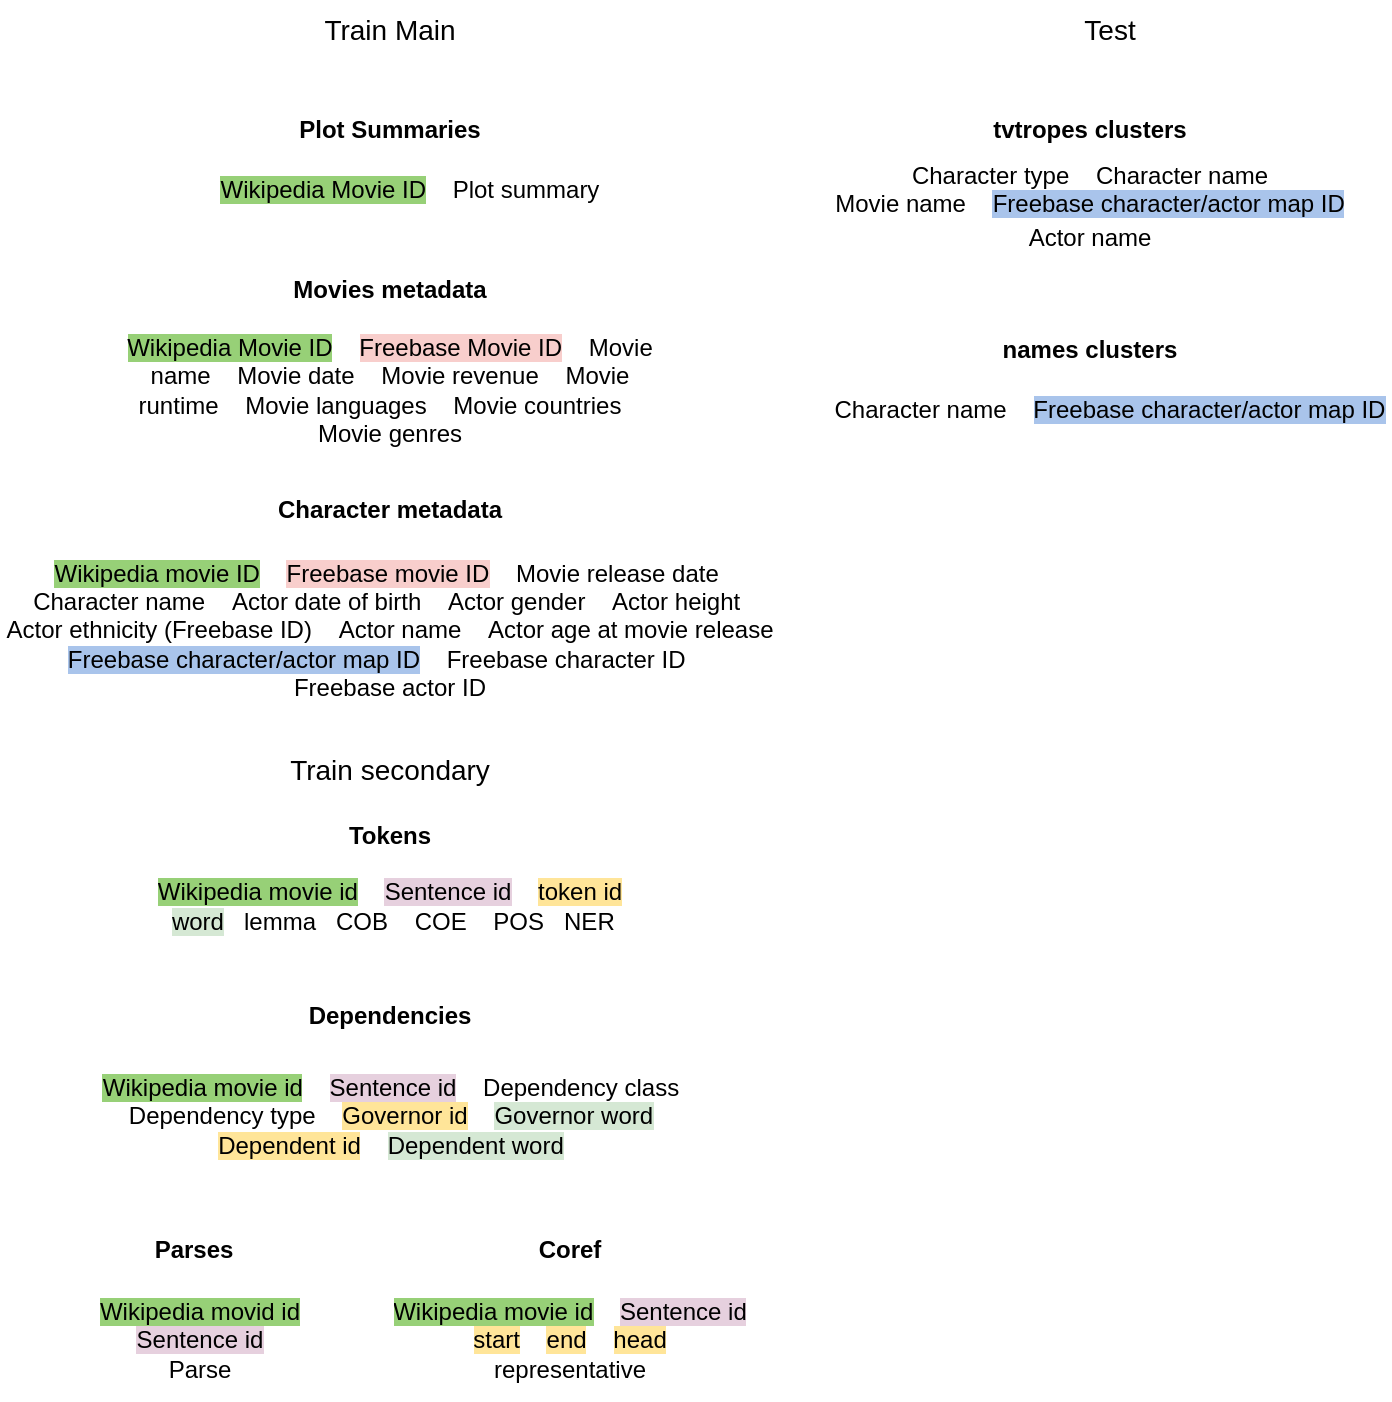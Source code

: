 <mxfile version="22.1.0" type="device">
  <diagram name="Page-1" id="Sbs0IW_ofMHIo77w96EM">
    <mxGraphModel dx="1138" dy="651" grid="0" gridSize="10" guides="1" tooltips="1" connect="1" arrows="1" fold="1" page="1" pageScale="1" pageWidth="850" pageHeight="1100" math="0" shadow="0">
      <root>
        <mxCell id="0" />
        <mxCell id="1" parent="0" />
        <mxCell id="rrxHBZVGt7Xu8-j6ISsB-1" value="Plot Summaries" style="text;html=1;strokeColor=none;fillColor=none;align=center;verticalAlign=middle;whiteSpace=wrap;rounded=0;fontStyle=1" parent="1" vertex="1">
          <mxGeometry x="190" y="100" width="100" height="30" as="geometry" />
        </mxCell>
        <mxCell id="rrxHBZVGt7Xu8-j6ISsB-2" value="Train Main" style="text;html=1;strokeColor=none;fillColor=none;align=center;verticalAlign=middle;whiteSpace=wrap;rounded=0;fontSize=14;" parent="1" vertex="1">
          <mxGeometry x="200" y="50" width="80" height="30" as="geometry" />
        </mxCell>
        <mxCell id="rrxHBZVGt7Xu8-j6ISsB-3" value="Movies metadata" style="text;html=1;strokeColor=none;fillColor=none;align=center;verticalAlign=middle;whiteSpace=wrap;rounded=0;fontStyle=1" parent="1" vertex="1">
          <mxGeometry x="190" y="180" width="100" height="30" as="geometry" />
        </mxCell>
        <mxCell id="rrxHBZVGt7Xu8-j6ISsB-4" value="Character metadata" style="text;html=1;strokeColor=none;fillColor=none;align=center;verticalAlign=middle;whiteSpace=wrap;rounded=0;fontStyle=1" parent="1" vertex="1">
          <mxGeometry x="180" y="290" width="120" height="30" as="geometry" />
        </mxCell>
        <mxCell id="rrxHBZVGt7Xu8-j6ISsB-5" value="Test" style="text;html=1;strokeColor=none;fillColor=none;align=center;verticalAlign=middle;whiteSpace=wrap;rounded=0;fontSize=14;" parent="1" vertex="1">
          <mxGeometry x="570" y="50" width="60" height="30" as="geometry" />
        </mxCell>
        <mxCell id="rrxHBZVGt7Xu8-j6ISsB-6" value="tvtropes clusters" style="text;html=1;strokeColor=none;fillColor=none;align=center;verticalAlign=middle;whiteSpace=wrap;rounded=0;fontStyle=1" parent="1" vertex="1">
          <mxGeometry x="520" y="100" width="140" height="30" as="geometry" />
        </mxCell>
        <mxCell id="rrxHBZVGt7Xu8-j6ISsB-7" value="names clusters" style="text;html=1;strokeColor=none;fillColor=none;align=center;verticalAlign=middle;whiteSpace=wrap;rounded=0;fontStyle=1" parent="1" vertex="1">
          <mxGeometry x="545" y="210" width="90" height="30" as="geometry" />
        </mxCell>
        <mxCell id="rrxHBZVGt7Xu8-j6ISsB-8" value="&lt;span style=&quot;background-color: rgb(151, 208, 119);&quot;&gt;Wikipedia Movie ID&lt;/span&gt;&amp;nbsp; &amp;nbsp; Plot summary" style="text;html=1;strokeColor=none;fillColor=none;align=center;verticalAlign=middle;whiteSpace=wrap;rounded=0;" parent="1" vertex="1">
          <mxGeometry x="150" y="130" width="200" height="30" as="geometry" />
        </mxCell>
        <mxCell id="E25G4tv7lGzhbvOOqOv_-1" value="&lt;p&gt;&lt;span style=&quot;background-color: rgb(151, 208, 119);&quot;&gt;Wikipedia Movie ID&lt;/span&gt;&amp;nbsp; &amp;nbsp; &lt;span style=&quot;background-color: rgb(248, 206, 204);&quot;&gt;Freebase Movie ID&lt;/span&gt;&amp;nbsp; &amp;nbsp; Movie name&amp;nbsp; &amp;nbsp; Movie date&amp;nbsp; &amp;nbsp; Movie revenue&amp;nbsp; &amp;nbsp; Movie runtime&amp;nbsp; &amp;nbsp; Movie languages&amp;nbsp; &amp;nbsp; Movie countries&amp;nbsp; &amp;nbsp; Movie genres&lt;/p&gt;" style="text;html=1;strokeColor=none;fillColor=none;align=center;verticalAlign=middle;whiteSpace=wrap;rounded=0;" parent="1" vertex="1">
          <mxGeometry x="100" y="210" width="280" height="70" as="geometry" />
        </mxCell>
        <mxCell id="E25G4tv7lGzhbvOOqOv_-4" value="&lt;p&gt;&lt;font style=&quot;font-size: 12px;&quot;&gt;&lt;span style=&quot;text-align: start;&quot;&gt;&lt;span style=&quot;background-color: rgb(151, 208, 119);&quot;&gt;Wikipedia movie ID&lt;/span&gt;&amp;nbsp; &amp;nbsp;&amp;nbsp;&lt;/span&gt;&lt;span style=&quot;text-align: start;&quot;&gt;&lt;span style=&quot;background-color: rgb(248, 206, 204);&quot;&gt;Freebase movie ID&lt;/span&gt;&amp;nbsp; &amp;nbsp;&amp;nbsp;&lt;/span&gt;&lt;span style=&quot;text-align: start;&quot;&gt;Movie release date&amp;nbsp; &amp;nbsp;&amp;nbsp;&lt;/span&gt;&lt;span style=&quot;text-align: start;&quot;&gt;Character name&amp;nbsp; &amp;nbsp;&amp;nbsp;&lt;/span&gt;&lt;span style=&quot;text-align: start;&quot;&gt;Actor date of birth&amp;nbsp; &amp;nbsp;&amp;nbsp;&lt;/span&gt;&lt;span style=&quot;text-align: start;&quot;&gt;Actor gender&amp;nbsp; &amp;nbsp;&amp;nbsp;&lt;/span&gt;&lt;span style=&quot;text-align: start;&quot;&gt;Actor height&amp;nbsp; &amp;nbsp; A&lt;/span&gt;&lt;span style=&quot;text-align: start;&quot;&gt;ctor ethnicity (Freebase ID)&amp;nbsp; &amp;nbsp;&amp;nbsp;&lt;/span&gt;&lt;span style=&quot;text-align: start;&quot;&gt;Actor name&amp;nbsp; &amp;nbsp;&amp;nbsp;&lt;/span&gt;&lt;span style=&quot;text-align: start;&quot;&gt;Actor age at movie release&lt;br&gt;&lt;/span&gt;&lt;/font&gt;&lt;font style=&quot;font-size: 12px;&quot;&gt;&lt;span style=&quot;text-align: start;&quot;&gt;&lt;span style=&quot;background-color: rgb(169, 196, 235);&quot;&gt;Freebase character/actor map ID&lt;/span&gt;&amp;nbsp; &amp;nbsp;&amp;nbsp;&lt;/span&gt;&lt;span style=&quot;text-align: start;&quot;&gt;Freebase character ID&amp;nbsp; &amp;nbsp;&amp;nbsp;&lt;br&gt;&lt;/span&gt;&lt;/font&gt;&lt;font style=&quot;font-size: 12px;&quot;&gt;&lt;span style=&quot;text-align: start;&quot;&gt;Freebase actor ID&lt;/span&gt;&lt;/font&gt;&lt;/p&gt;" style="text;html=1;strokeColor=none;fillColor=none;align=center;verticalAlign=middle;whiteSpace=wrap;rounded=0;" parent="1" vertex="1">
          <mxGeometry x="45" y="320" width="390" height="90" as="geometry" />
        </mxCell>
        <mxCell id="E25G4tv7lGzhbvOOqOv_-5" value="Tokens" style="text;html=1;strokeColor=none;fillColor=none;align=center;verticalAlign=middle;whiteSpace=wrap;rounded=0;fontStyle=1" parent="1" vertex="1">
          <mxGeometry x="210" y="453" width="60" height="30" as="geometry" />
        </mxCell>
        <mxCell id="E25G4tv7lGzhbvOOqOv_-6" value="Character name&amp;nbsp; &amp;nbsp;&amp;nbsp;&lt;span style=&quot;background-color: rgb(169, 196, 235);&quot;&gt;Freebase character/actor map ID&lt;/span&gt;" style="text;html=1;strokeColor=none;fillColor=none;align=center;verticalAlign=middle;whiteSpace=wrap;rounded=0;" parent="1" vertex="1">
          <mxGeometry x="460" y="240" width="280" height="30" as="geometry" />
        </mxCell>
        <mxCell id="E25G4tv7lGzhbvOOqOv_-7" value="&lt;p style=&quot;box-sizing: border-box; overflow: auto; padding: 1px 0px; margin-top: 0px; margin-bottom: 0px; line-height: inherit; word-break: break-all; overflow-wrap: break-word; border: 0px; border-radius: 0px; vertical-align: baseline;&quot;&gt;&lt;font style=&quot;font-size: 12px;&quot; face=&quot;Helvetica&quot;&gt;Character type&amp;nbsp; &amp;nbsp; C&lt;/font&gt;&lt;font style=&quot;font-size: 12px;&quot; face=&quot;Helvetica&quot;&gt;haracter name&lt;br&gt;&lt;/font&gt;&lt;font style=&quot;font-size: 12px;&quot; face=&quot;Helvetica&quot;&gt;Movie name&amp;nbsp; &amp;nbsp; &lt;span style=&quot;background-color: rgb(169, 196, 235);&quot;&gt;Freebase character/actor map ID&lt;/span&gt;&lt;/font&gt;&lt;/p&gt;&lt;p style=&quot;box-sizing: border-box; overflow: auto; padding: 1px 0px; margin-top: 0px; margin-bottom: 0px; line-height: inherit; word-break: break-all; overflow-wrap: break-word; border: 0px; border-radius: 0px; vertical-align: baseline;&quot;&gt;&lt;font style=&quot;font-size: 12px;&quot; face=&quot;Helvetica&quot;&gt;Actor name&lt;/font&gt;&lt;/p&gt;" style="text;html=1;strokeColor=none;fillColor=none;align=center;verticalAlign=middle;whiteSpace=wrap;rounded=0;" parent="1" vertex="1">
          <mxGeometry x="455" y="125" width="270" height="55" as="geometry" />
        </mxCell>
        <mxCell id="E25G4tv7lGzhbvOOqOv_-8" value="&lt;p style=&quot;box-sizing: border-box; overflow: auto; padding: 1px 0px; margin-top: 0px; margin-bottom: 0px; line-height: inherit; word-break: break-all; overflow-wrap: break-word; border: 0px; border-radius: 0px; vertical-align: baseline;&quot;&gt;&lt;span style=&quot;background-color: rgb(151, 208, 119);&quot;&gt;Wikipedia movie id&lt;/span&gt;&amp;nbsp; &amp;nbsp; &lt;span style=&quot;background-color: rgb(230, 208, 222);&quot;&gt;Sentence id&lt;/span&gt;&amp;nbsp; &amp;nbsp; Dependency class&lt;br&gt;Dependency type&amp;nbsp; &amp;nbsp; &lt;span style=&quot;background-color: rgb(255, 229, 153);&quot;&gt;Governor id&lt;/span&gt;&amp;nbsp; &amp;nbsp; &lt;span style=&quot;background-color: rgb(213, 232, 212);&quot;&gt;Governor word&lt;/span&gt;&lt;br&gt;&lt;span style=&quot;background-color: rgb(255, 229, 153);&quot;&gt;Dependent id&lt;/span&gt;&amp;nbsp; &amp;nbsp; &lt;span style=&quot;background-color: rgb(213, 232, 212);&quot;&gt;Dependent word&lt;/span&gt;&lt;/p&gt;" style="text;html=1;strokeColor=none;fillColor=none;align=center;verticalAlign=middle;whiteSpace=wrap;rounded=0;" parent="1" vertex="1">
          <mxGeometry x="87.5" y="573" width="305" height="70" as="geometry" />
        </mxCell>
        <mxCell id="E25G4tv7lGzhbvOOqOv_-9" value="Dependencies" style="text;html=1;strokeColor=none;fillColor=none;align=center;verticalAlign=middle;whiteSpace=wrap;rounded=0;fontStyle=1" parent="1" vertex="1">
          <mxGeometry x="195" y="543" width="90" height="30" as="geometry" />
        </mxCell>
        <mxCell id="E25G4tv7lGzhbvOOqOv_-10" value="&lt;span style=&quot;font-size: 14px;&quot;&gt;Train secondary&lt;/span&gt;" style="text;html=1;strokeColor=none;fillColor=none;align=center;verticalAlign=middle;whiteSpace=wrap;rounded=0;fontStyle=0;fontSize=14;" parent="1" vertex="1">
          <mxGeometry x="185" y="420" width="110" height="30" as="geometry" />
        </mxCell>
        <mxCell id="E25G4tv7lGzhbvOOqOv_-11" value="&lt;pre style=&quot;box-sizing: border-box; overflow: auto; padding: 1px 0px; margin-top: 0px; margin-bottom: 0px; line-height: inherit; word-break: break-all; overflow-wrap: break-word; border: 0px; border-radius: 0px; vertical-align: baseline;&quot;&gt;&lt;font face=&quot;Helvetica&quot;&gt;&lt;span style=&quot;background-color: rgb(151, 208, 119);&quot;&gt;Wikipedia movie id&lt;/span&gt;    &lt;span style=&quot;background-color: rgb(230, 208, 222);&quot;&gt;Sentence id&lt;/span&gt;    &lt;span style=&quot;background-color: rgb(255, 229, 153);&quot;&gt;token id&lt;/span&gt;&lt;br&gt; &lt;span style=&quot;background-color: rgb(213, 232, 212);&quot;&gt;word&lt;/span&gt;   lemma   COB    COE    POS   NER&lt;/font&gt;&lt;/pre&gt;" style="text;html=1;strokeColor=none;fillColor=none;align=center;verticalAlign=middle;whiteSpace=wrap;rounded=0;" parent="1" vertex="1">
          <mxGeometry x="115" y="483" width="250" height="40" as="geometry" />
        </mxCell>
        <mxCell id="E25G4tv7lGzhbvOOqOv_-12" value="&lt;b&gt;Parses&lt;/b&gt;" style="text;html=1;strokeColor=none;fillColor=none;align=center;verticalAlign=middle;whiteSpace=wrap;rounded=0;" parent="1" vertex="1">
          <mxGeometry x="112" y="660" width="60" height="30" as="geometry" />
        </mxCell>
        <mxCell id="E25G4tv7lGzhbvOOqOv_-13" value="&lt;span style=&quot;background-color: rgb(151, 208, 119);&quot;&gt;Wikipedia movid id&lt;/span&gt;&lt;br&gt;&lt;span style=&quot;background-color: rgb(230, 208, 222);&quot;&gt;Sentence id&lt;/span&gt;&lt;br&gt;Parse" style="text;html=1;strokeColor=none;fillColor=none;align=center;verticalAlign=middle;whiteSpace=wrap;rounded=0;" parent="1" vertex="1">
          <mxGeometry x="77" y="690" width="136" height="60" as="geometry" />
        </mxCell>
        <mxCell id="QO_co4DEQPsN9OdDWTWU-1" value="&lt;b&gt;Coref&lt;/b&gt;" style="text;html=1;strokeColor=none;fillColor=none;align=center;verticalAlign=middle;whiteSpace=wrap;rounded=0;" parent="1" vertex="1">
          <mxGeometry x="300" y="660" width="60" height="30" as="geometry" />
        </mxCell>
        <mxCell id="QO_co4DEQPsN9OdDWTWU-2" value="&lt;pre style=&quot;box-sizing: border-box; overflow: auto; padding: 1px 0px; margin-top: 0px; margin-bottom: 0px; line-height: inherit; word-break: break-all; overflow-wrap: break-word; border: 0px; border-radius: 0px; vertical-align: baseline;&quot;&gt;&lt;font style=&quot;font-size: 12px;&quot; face=&quot;Helvetica&quot;&gt;&lt;span style=&quot;background-color: rgb(151, 208, 119);&quot;&gt;Wikipedia movie id&lt;/span&gt;    &lt;span style=&quot;background-color: rgb(230, 208, 222);&quot;&gt;Sentence id&lt;/span&gt;&lt;br&gt;&lt;span style=&quot;background-color: rgb(255, 229, 153);&quot;&gt;start&lt;/span&gt;    &lt;span style=&quot;background-color: rgb(255, 229, 153);&quot;&gt;end&lt;/span&gt;    &lt;span style=&quot;background-color: rgb(255, 229, 153);&quot;&gt;head&lt;/span&gt;&lt;br&gt;representative&lt;/font&gt;&lt;/pre&gt;" style="text;html=1;strokeColor=none;fillColor=none;align=center;verticalAlign=middle;whiteSpace=wrap;rounded=0;" parent="1" vertex="1">
          <mxGeometry x="238.13" y="690" width="183.75" height="60" as="geometry" />
        </mxCell>
      </root>
    </mxGraphModel>
  </diagram>
</mxfile>
